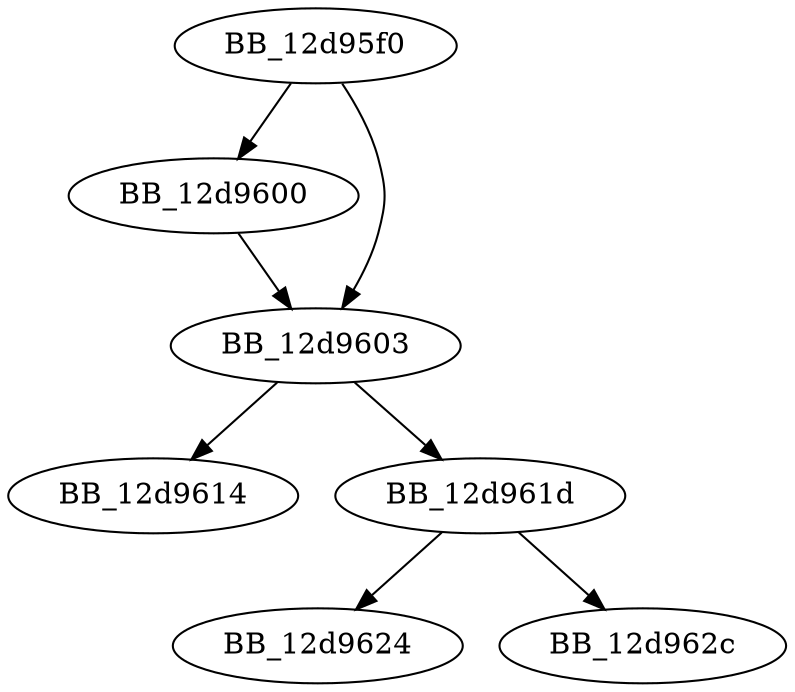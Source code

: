 DiGraph sub_12D95F0{
BB_12d95f0->BB_12d9600
BB_12d95f0->BB_12d9603
BB_12d9600->BB_12d9603
BB_12d9603->BB_12d9614
BB_12d9603->BB_12d961d
BB_12d961d->BB_12d9624
BB_12d961d->BB_12d962c
}
